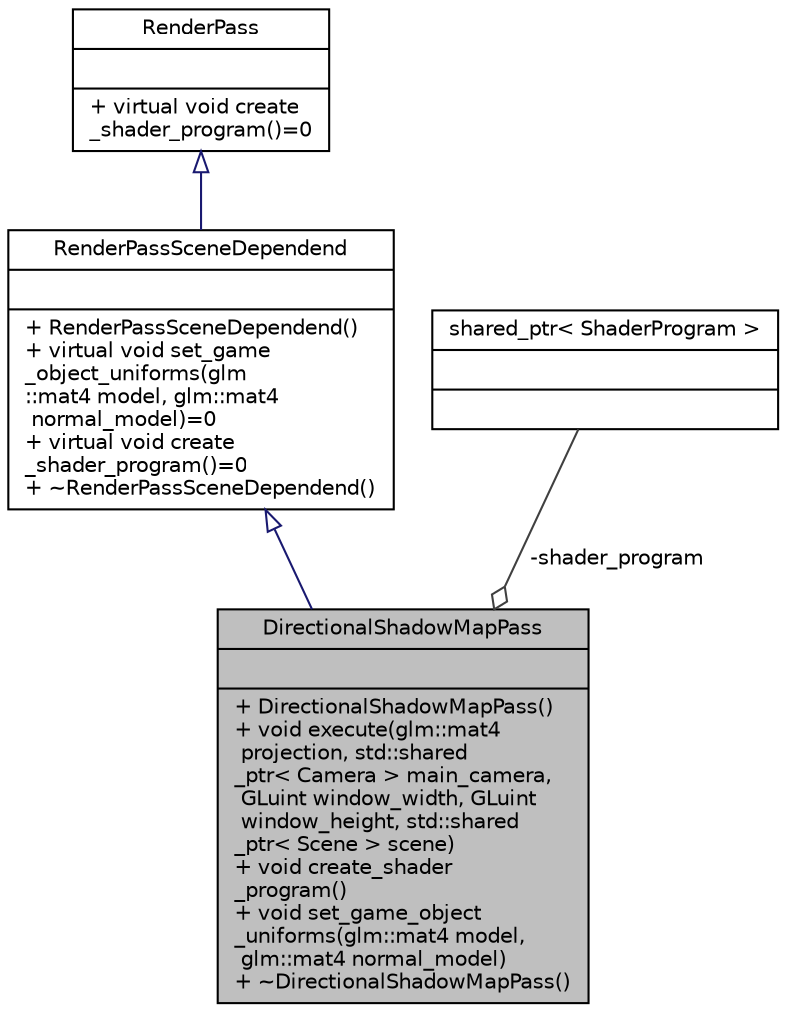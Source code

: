 digraph "DirectionalShadowMapPass"
{
 // INTERACTIVE_SVG=YES
 // LATEX_PDF_SIZE
  bgcolor="transparent";
  edge [fontname="Helvetica",fontsize="10",labelfontname="Helvetica",labelfontsize="10"];
  node [fontname="Helvetica",fontsize="10",shape=record];
  Node1 [label="{DirectionalShadowMapPass\n||+  DirectionalShadowMapPass()\l+ void execute(glm::mat4\l projection, std::shared\l_ptr\< Camera \> main_camera,\l GLuint window_width, GLuint\l window_height, std::shared\l_ptr\< Scene \> scene)\l+ void create_shader\l_program()\l+ void set_game_object\l_uniforms(glm::mat4 model,\l glm::mat4 normal_model)\l+  ~DirectionalShadowMapPass()\l}",height=0.2,width=0.4,color="black", fillcolor="grey75", style="filled", fontcolor="black",tooltip=" "];
  Node2 -> Node1 [dir="back",color="midnightblue",fontsize="10",style="solid",arrowtail="onormal"];
  Node2 [label="{RenderPassSceneDependend\n||+  RenderPassSceneDependend()\l+ virtual void set_game\l_object_uniforms(glm\l::mat4 model, glm::mat4\l normal_model)=0\l+ virtual void create\l_shader_program()=0\l+  ~RenderPassSceneDependend()\l}",height=0.2,width=0.4,color="black",URL="$d0/d58/class_render_pass_scene_dependend.html",tooltip=" "];
  Node3 -> Node2 [dir="back",color="midnightblue",fontsize="10",style="solid",arrowtail="onormal"];
  Node3 [label="{RenderPass\n||+ virtual void create\l_shader_program()=0\l}",height=0.2,width=0.4,color="black",URL="$d8/d96/class_render_pass.html",tooltip=" "];
  Node4 -> Node1 [color="grey25",fontsize="10",style="solid",label=" -shader_program" ,arrowhead="odiamond"];
  Node4 [label="{shared_ptr\< ShaderProgram \>\n||}",height=0.2,width=0.4,color="black",tooltip=" "];
}
